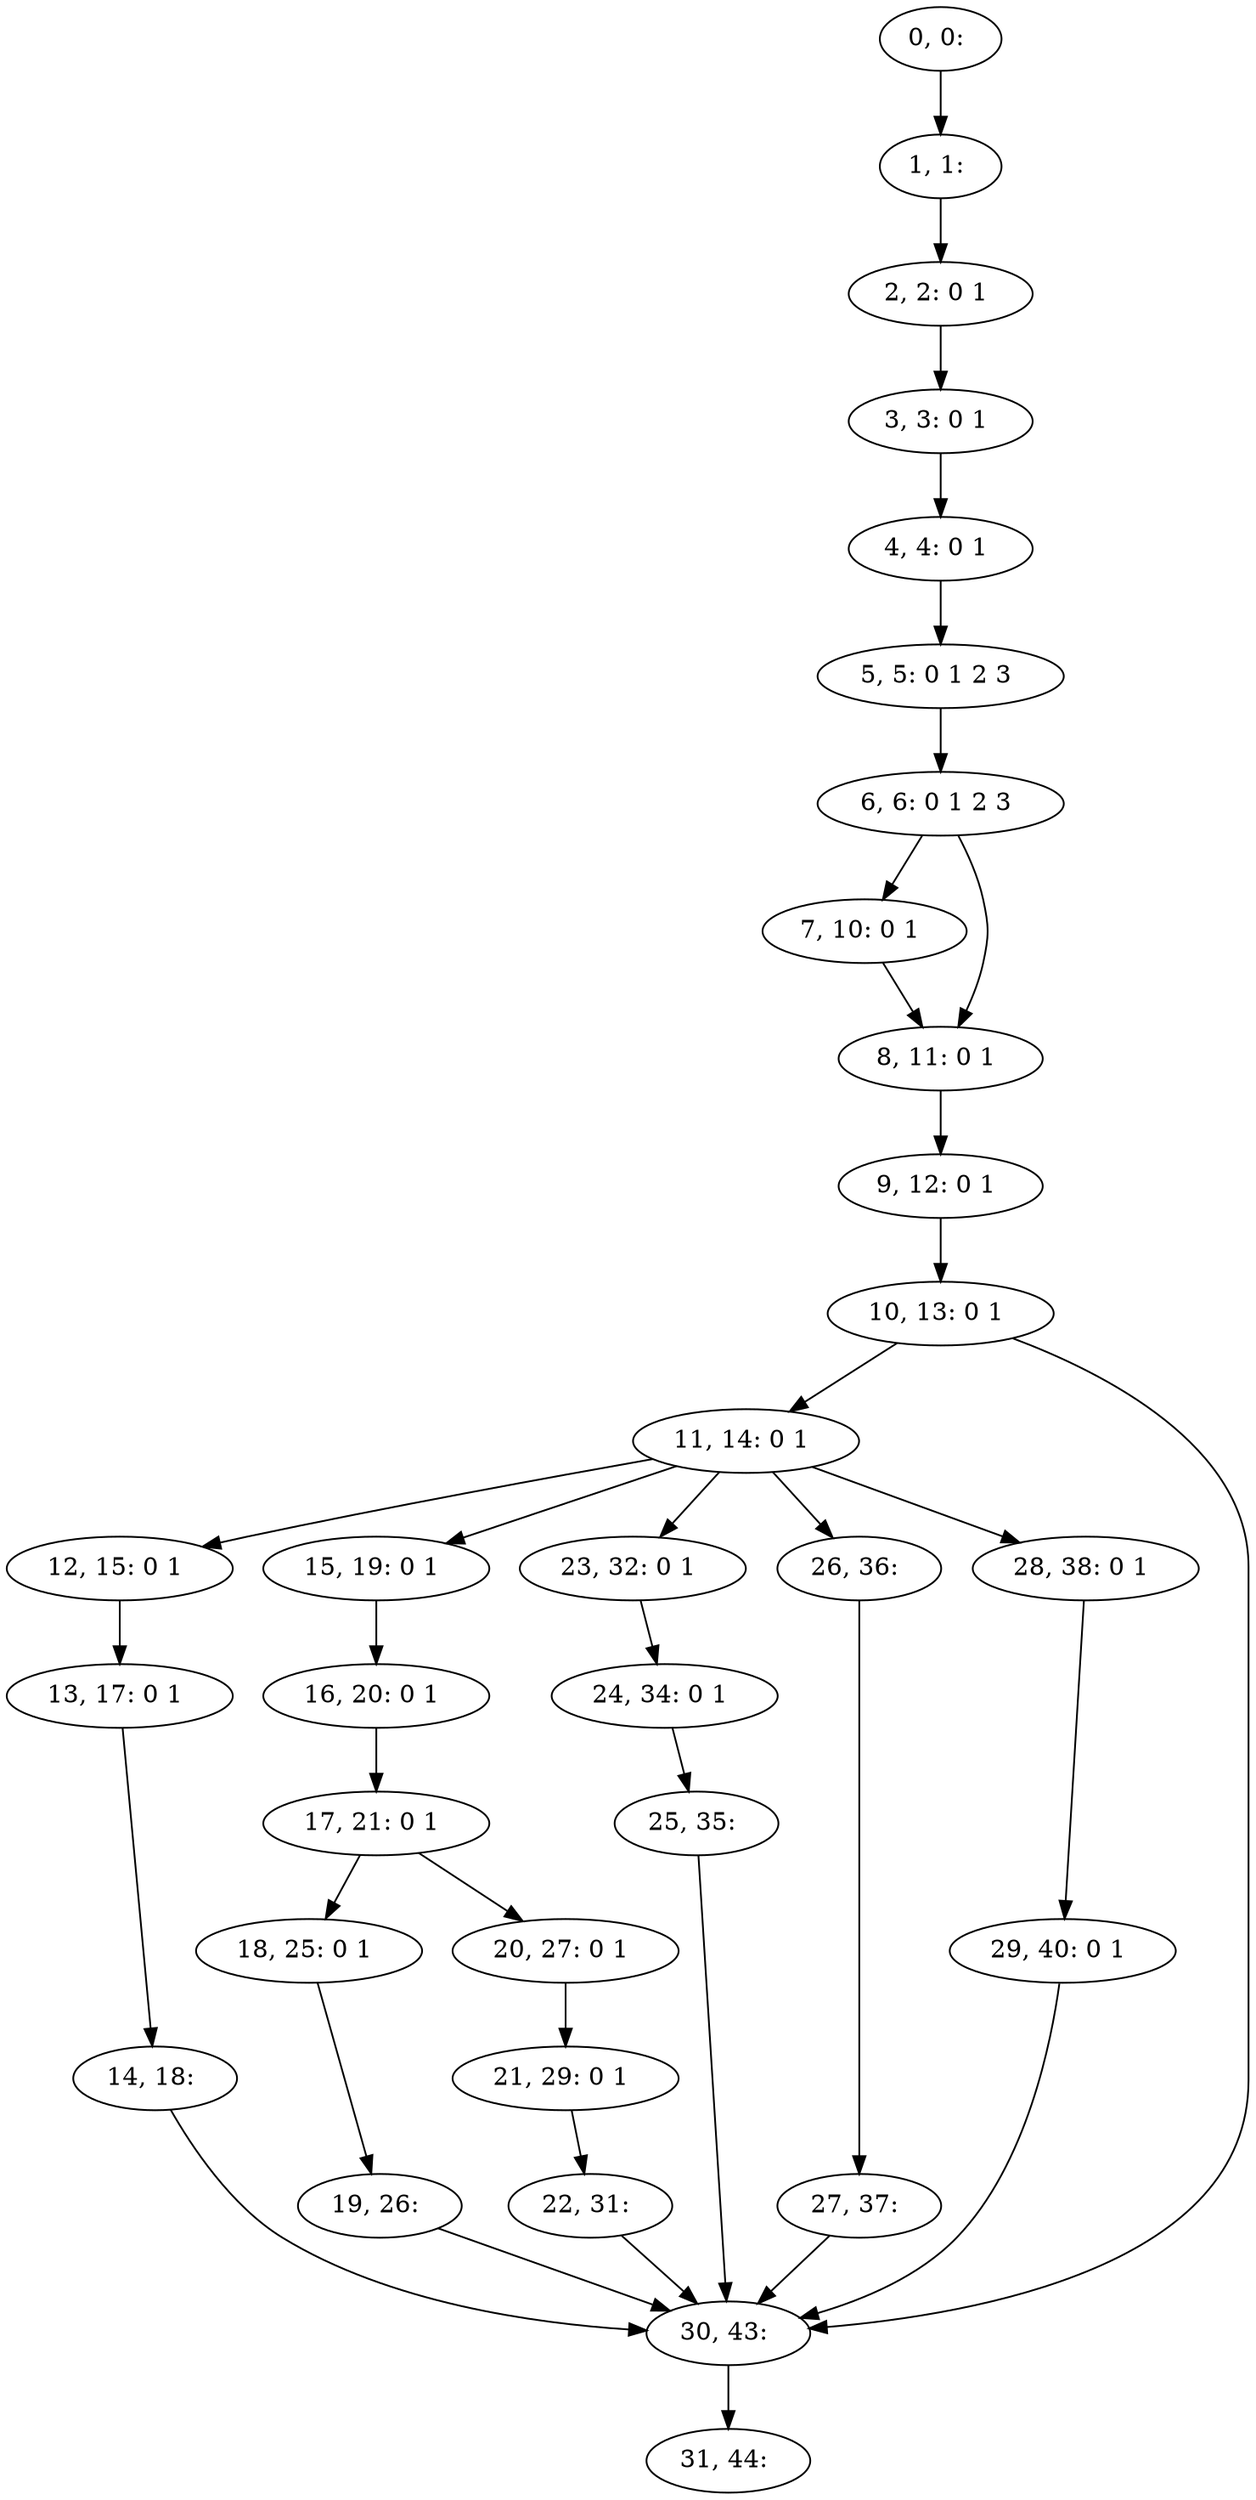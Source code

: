 digraph G {
0[label="0, 0: "];
1[label="1, 1: "];
2[label="2, 2: 0 1 "];
3[label="3, 3: 0 1 "];
4[label="4, 4: 0 1 "];
5[label="5, 5: 0 1 2 3 "];
6[label="6, 6: 0 1 2 3 "];
7[label="7, 10: 0 1 "];
8[label="8, 11: 0 1 "];
9[label="9, 12: 0 1 "];
10[label="10, 13: 0 1 "];
11[label="11, 14: 0 1 "];
12[label="12, 15: 0 1 "];
13[label="13, 17: 0 1 "];
14[label="14, 18: "];
15[label="15, 19: 0 1 "];
16[label="16, 20: 0 1 "];
17[label="17, 21: 0 1 "];
18[label="18, 25: 0 1 "];
19[label="19, 26: "];
20[label="20, 27: 0 1 "];
21[label="21, 29: 0 1 "];
22[label="22, 31: "];
23[label="23, 32: 0 1 "];
24[label="24, 34: 0 1 "];
25[label="25, 35: "];
26[label="26, 36: "];
27[label="27, 37: "];
28[label="28, 38: 0 1 "];
29[label="29, 40: 0 1 "];
30[label="30, 43: "];
31[label="31, 44: "];
0->1 ;
1->2 ;
2->3 ;
3->4 ;
4->5 ;
5->6 ;
6->7 ;
6->8 ;
7->8 ;
8->9 ;
9->10 ;
10->11 ;
10->30 ;
11->12 ;
11->15 ;
11->23 ;
11->26 ;
11->28 ;
12->13 ;
13->14 ;
14->30 ;
15->16 ;
16->17 ;
17->18 ;
17->20 ;
18->19 ;
19->30 ;
20->21 ;
21->22 ;
22->30 ;
23->24 ;
24->25 ;
25->30 ;
26->27 ;
27->30 ;
28->29 ;
29->30 ;
30->31 ;
}
